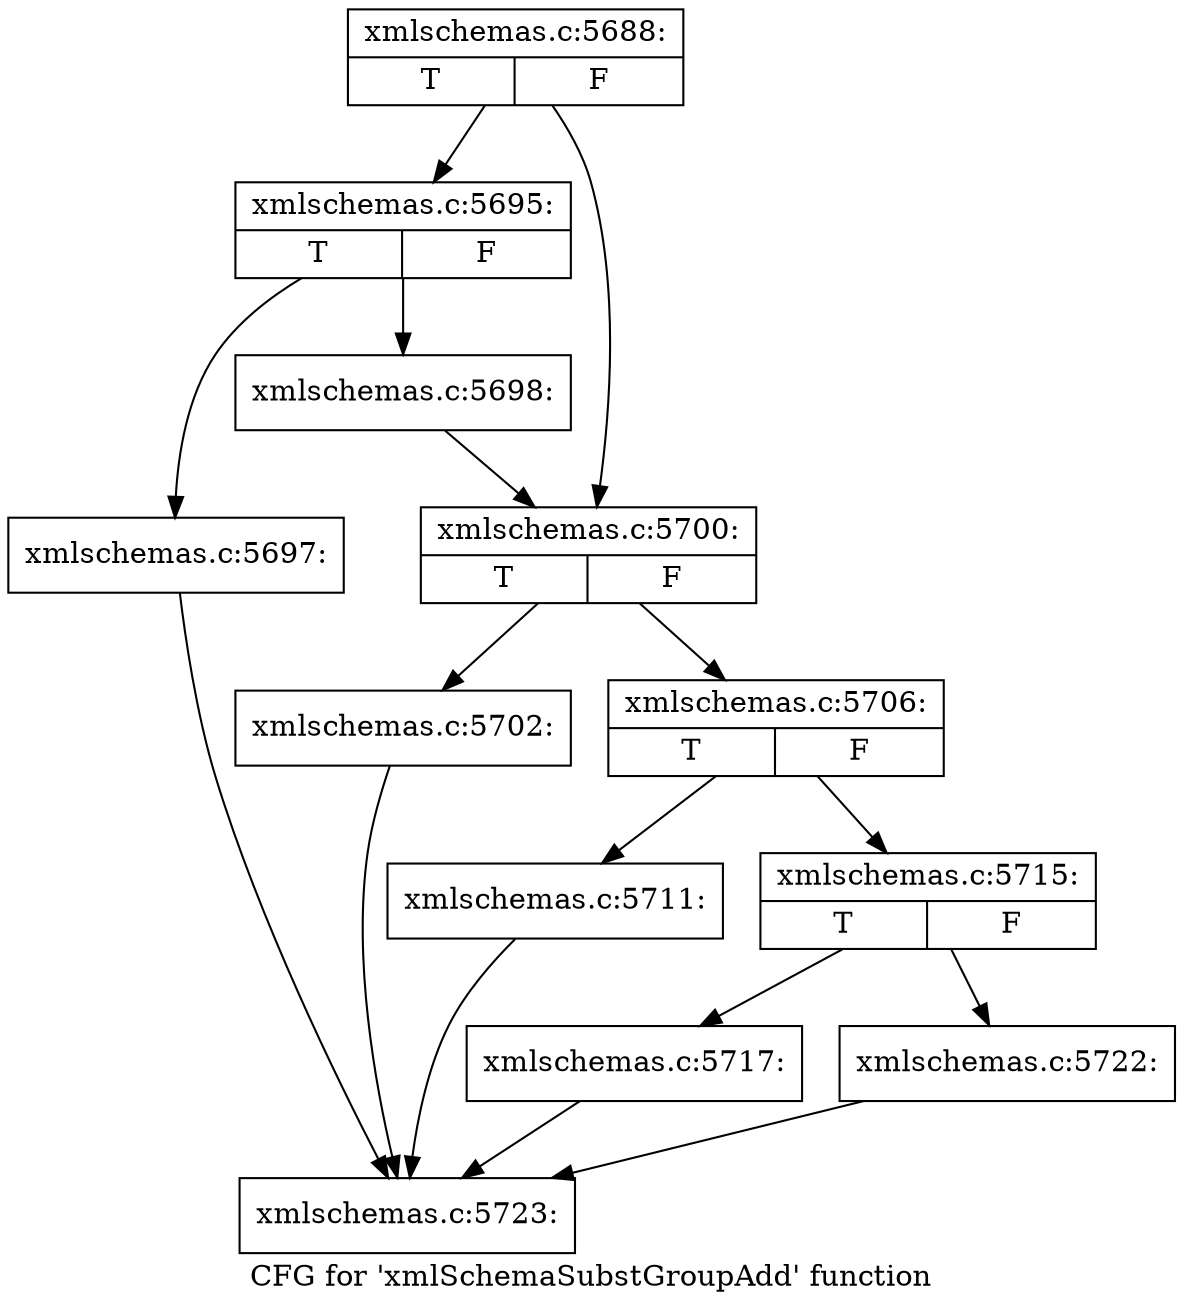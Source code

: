 digraph "CFG for 'xmlSchemaSubstGroupAdd' function" {
	label="CFG for 'xmlSchemaSubstGroupAdd' function";

	Node0x533b8e0 [shape=record,label="{xmlschemas.c:5688:|{<s0>T|<s1>F}}"];
	Node0x533b8e0 -> Node0x533b740;
	Node0x533b8e0 -> Node0x533b790;
	Node0x533b740 [shape=record,label="{xmlschemas.c:5695:|{<s0>T|<s1>F}}"];
	Node0x533b740 -> Node0x533d2b0;
	Node0x533b740 -> Node0x533d300;
	Node0x533d2b0 [shape=record,label="{xmlschemas.c:5697:}"];
	Node0x533d2b0 -> Node0x533bc10;
	Node0x533d300 [shape=record,label="{xmlschemas.c:5698:}"];
	Node0x533d300 -> Node0x533b790;
	Node0x533b790 [shape=record,label="{xmlschemas.c:5700:|{<s0>T|<s1>F}}"];
	Node0x533b790 -> Node0x533dd10;
	Node0x533b790 -> Node0x533dd60;
	Node0x533dd10 [shape=record,label="{xmlschemas.c:5702:}"];
	Node0x533dd10 -> Node0x533bc10;
	Node0x533dd60 [shape=record,label="{xmlschemas.c:5706:|{<s0>T|<s1>F}}"];
	Node0x533dd60 -> Node0x533ed90;
	Node0x533dd60 -> Node0x533ede0;
	Node0x533ed90 [shape=record,label="{xmlschemas.c:5711:}"];
	Node0x533ed90 -> Node0x533bc10;
	Node0x533ede0 [shape=record,label="{xmlschemas.c:5715:|{<s0>T|<s1>F}}"];
	Node0x533ede0 -> Node0x533f590;
	Node0x533ede0 -> Node0x533f5e0;
	Node0x533f590 [shape=record,label="{xmlschemas.c:5717:}"];
	Node0x533f590 -> Node0x533bc10;
	Node0x533f5e0 [shape=record,label="{xmlschemas.c:5722:}"];
	Node0x533f5e0 -> Node0x533bc10;
	Node0x533bc10 [shape=record,label="{xmlschemas.c:5723:}"];
}
